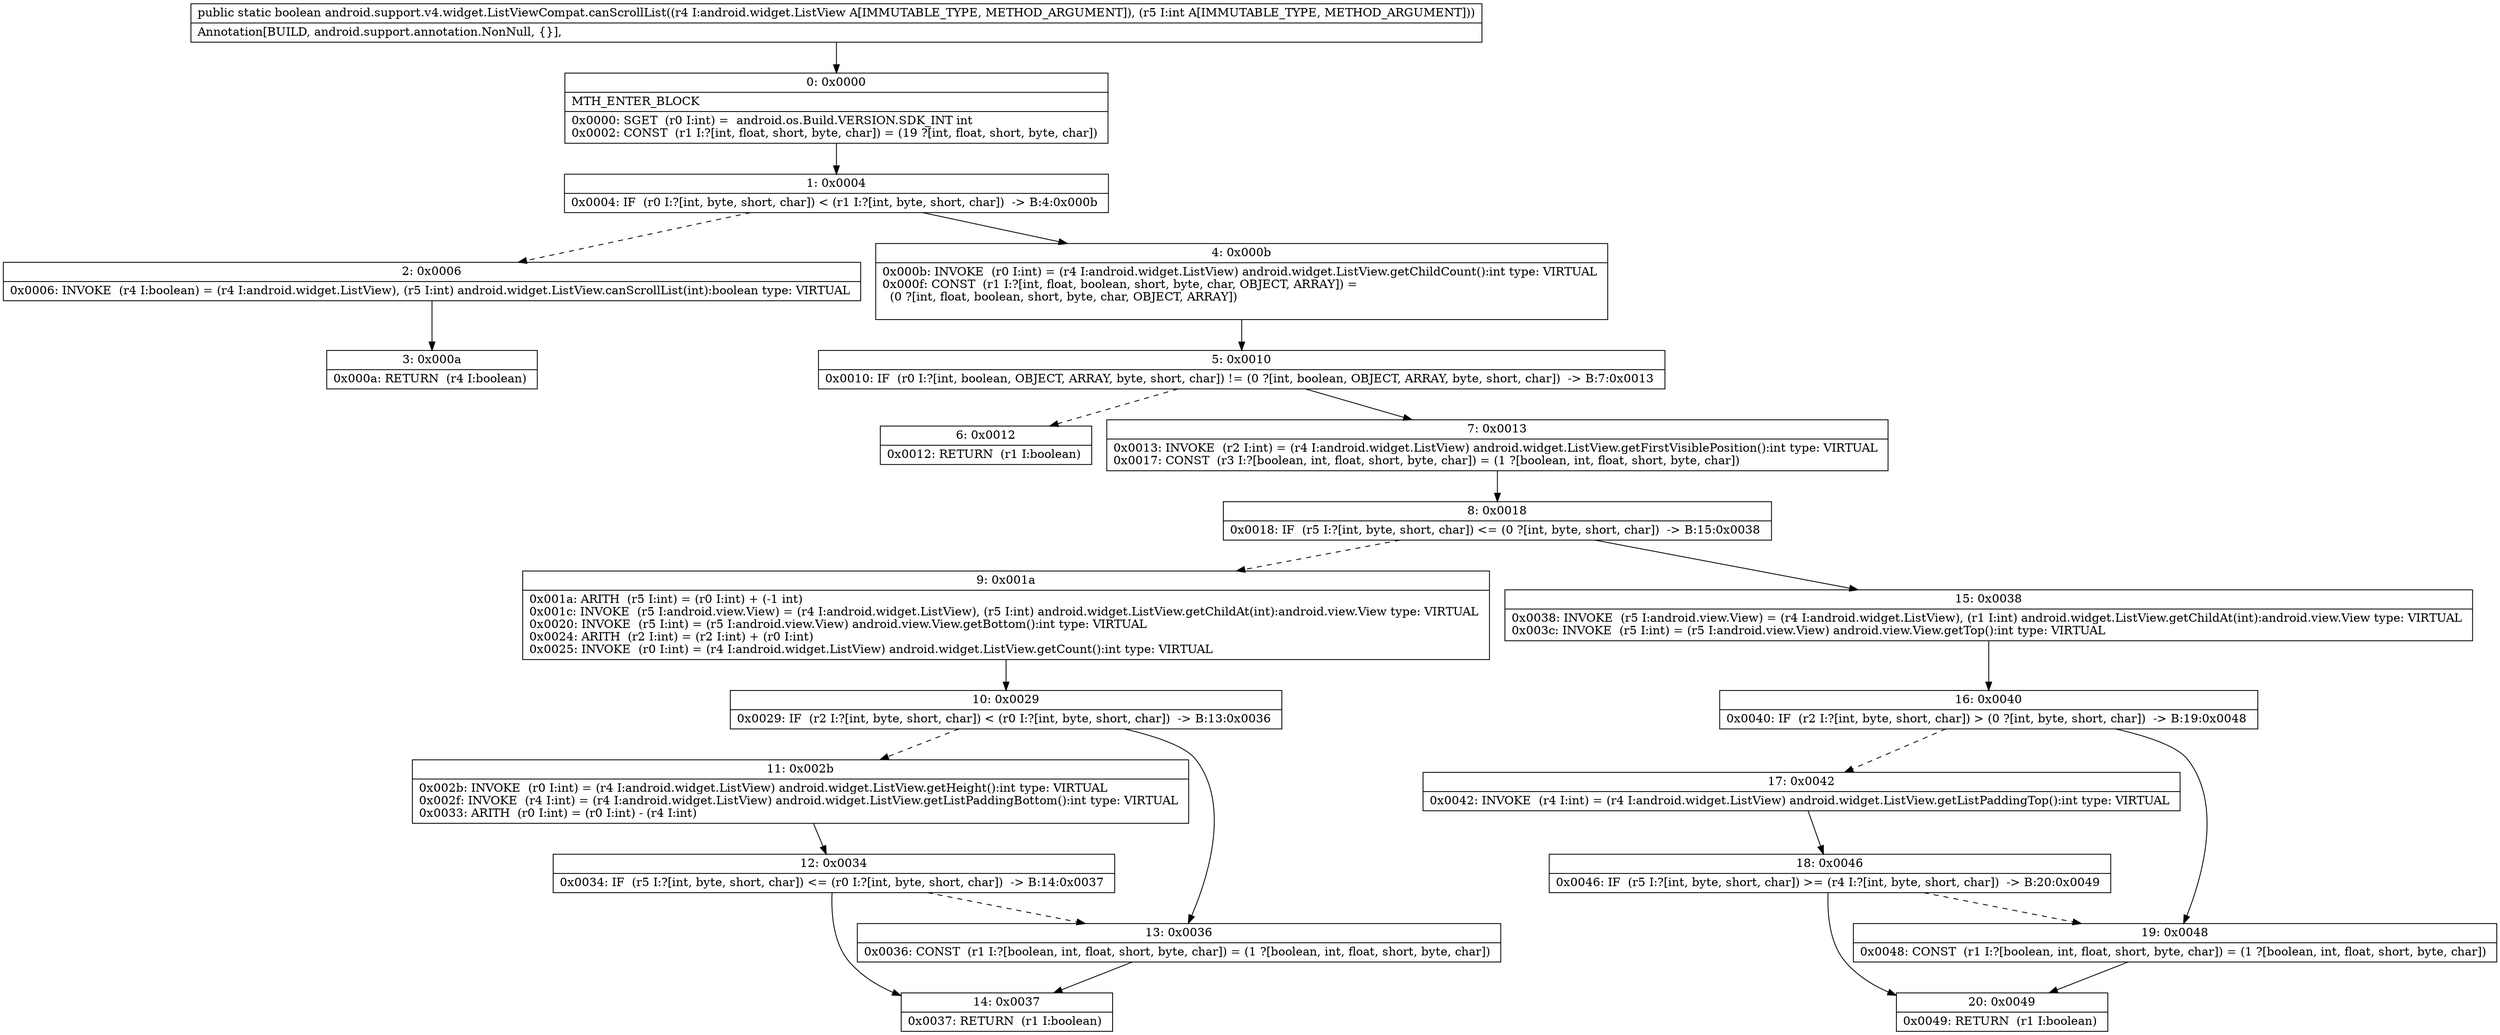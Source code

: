 digraph "CFG forandroid.support.v4.widget.ListViewCompat.canScrollList(Landroid\/widget\/ListView;I)Z" {
Node_0 [shape=record,label="{0\:\ 0x0000|MTH_ENTER_BLOCK\l|0x0000: SGET  (r0 I:int) =  android.os.Build.VERSION.SDK_INT int \l0x0002: CONST  (r1 I:?[int, float, short, byte, char]) = (19 ?[int, float, short, byte, char]) \l}"];
Node_1 [shape=record,label="{1\:\ 0x0004|0x0004: IF  (r0 I:?[int, byte, short, char]) \< (r1 I:?[int, byte, short, char])  \-\> B:4:0x000b \l}"];
Node_2 [shape=record,label="{2\:\ 0x0006|0x0006: INVOKE  (r4 I:boolean) = (r4 I:android.widget.ListView), (r5 I:int) android.widget.ListView.canScrollList(int):boolean type: VIRTUAL \l}"];
Node_3 [shape=record,label="{3\:\ 0x000a|0x000a: RETURN  (r4 I:boolean) \l}"];
Node_4 [shape=record,label="{4\:\ 0x000b|0x000b: INVOKE  (r0 I:int) = (r4 I:android.widget.ListView) android.widget.ListView.getChildCount():int type: VIRTUAL \l0x000f: CONST  (r1 I:?[int, float, boolean, short, byte, char, OBJECT, ARRAY]) = \l  (0 ?[int, float, boolean, short, byte, char, OBJECT, ARRAY])\l \l}"];
Node_5 [shape=record,label="{5\:\ 0x0010|0x0010: IF  (r0 I:?[int, boolean, OBJECT, ARRAY, byte, short, char]) != (0 ?[int, boolean, OBJECT, ARRAY, byte, short, char])  \-\> B:7:0x0013 \l}"];
Node_6 [shape=record,label="{6\:\ 0x0012|0x0012: RETURN  (r1 I:boolean) \l}"];
Node_7 [shape=record,label="{7\:\ 0x0013|0x0013: INVOKE  (r2 I:int) = (r4 I:android.widget.ListView) android.widget.ListView.getFirstVisiblePosition():int type: VIRTUAL \l0x0017: CONST  (r3 I:?[boolean, int, float, short, byte, char]) = (1 ?[boolean, int, float, short, byte, char]) \l}"];
Node_8 [shape=record,label="{8\:\ 0x0018|0x0018: IF  (r5 I:?[int, byte, short, char]) \<= (0 ?[int, byte, short, char])  \-\> B:15:0x0038 \l}"];
Node_9 [shape=record,label="{9\:\ 0x001a|0x001a: ARITH  (r5 I:int) = (r0 I:int) + (\-1 int) \l0x001c: INVOKE  (r5 I:android.view.View) = (r4 I:android.widget.ListView), (r5 I:int) android.widget.ListView.getChildAt(int):android.view.View type: VIRTUAL \l0x0020: INVOKE  (r5 I:int) = (r5 I:android.view.View) android.view.View.getBottom():int type: VIRTUAL \l0x0024: ARITH  (r2 I:int) = (r2 I:int) + (r0 I:int) \l0x0025: INVOKE  (r0 I:int) = (r4 I:android.widget.ListView) android.widget.ListView.getCount():int type: VIRTUAL \l}"];
Node_10 [shape=record,label="{10\:\ 0x0029|0x0029: IF  (r2 I:?[int, byte, short, char]) \< (r0 I:?[int, byte, short, char])  \-\> B:13:0x0036 \l}"];
Node_11 [shape=record,label="{11\:\ 0x002b|0x002b: INVOKE  (r0 I:int) = (r4 I:android.widget.ListView) android.widget.ListView.getHeight():int type: VIRTUAL \l0x002f: INVOKE  (r4 I:int) = (r4 I:android.widget.ListView) android.widget.ListView.getListPaddingBottom():int type: VIRTUAL \l0x0033: ARITH  (r0 I:int) = (r0 I:int) \- (r4 I:int) \l}"];
Node_12 [shape=record,label="{12\:\ 0x0034|0x0034: IF  (r5 I:?[int, byte, short, char]) \<= (r0 I:?[int, byte, short, char])  \-\> B:14:0x0037 \l}"];
Node_13 [shape=record,label="{13\:\ 0x0036|0x0036: CONST  (r1 I:?[boolean, int, float, short, byte, char]) = (1 ?[boolean, int, float, short, byte, char]) \l}"];
Node_14 [shape=record,label="{14\:\ 0x0037|0x0037: RETURN  (r1 I:boolean) \l}"];
Node_15 [shape=record,label="{15\:\ 0x0038|0x0038: INVOKE  (r5 I:android.view.View) = (r4 I:android.widget.ListView), (r1 I:int) android.widget.ListView.getChildAt(int):android.view.View type: VIRTUAL \l0x003c: INVOKE  (r5 I:int) = (r5 I:android.view.View) android.view.View.getTop():int type: VIRTUAL \l}"];
Node_16 [shape=record,label="{16\:\ 0x0040|0x0040: IF  (r2 I:?[int, byte, short, char]) \> (0 ?[int, byte, short, char])  \-\> B:19:0x0048 \l}"];
Node_17 [shape=record,label="{17\:\ 0x0042|0x0042: INVOKE  (r4 I:int) = (r4 I:android.widget.ListView) android.widget.ListView.getListPaddingTop():int type: VIRTUAL \l}"];
Node_18 [shape=record,label="{18\:\ 0x0046|0x0046: IF  (r5 I:?[int, byte, short, char]) \>= (r4 I:?[int, byte, short, char])  \-\> B:20:0x0049 \l}"];
Node_19 [shape=record,label="{19\:\ 0x0048|0x0048: CONST  (r1 I:?[boolean, int, float, short, byte, char]) = (1 ?[boolean, int, float, short, byte, char]) \l}"];
Node_20 [shape=record,label="{20\:\ 0x0049|0x0049: RETURN  (r1 I:boolean) \l}"];
MethodNode[shape=record,label="{public static boolean android.support.v4.widget.ListViewCompat.canScrollList((r4 I:android.widget.ListView A[IMMUTABLE_TYPE, METHOD_ARGUMENT]), (r5 I:int A[IMMUTABLE_TYPE, METHOD_ARGUMENT]))  | Annotation[BUILD, android.support.annotation.NonNull, \{\}], \l}"];
MethodNode -> Node_0;
Node_0 -> Node_1;
Node_1 -> Node_2[style=dashed];
Node_1 -> Node_4;
Node_2 -> Node_3;
Node_4 -> Node_5;
Node_5 -> Node_6[style=dashed];
Node_5 -> Node_7;
Node_7 -> Node_8;
Node_8 -> Node_9[style=dashed];
Node_8 -> Node_15;
Node_9 -> Node_10;
Node_10 -> Node_11[style=dashed];
Node_10 -> Node_13;
Node_11 -> Node_12;
Node_12 -> Node_13[style=dashed];
Node_12 -> Node_14;
Node_13 -> Node_14;
Node_15 -> Node_16;
Node_16 -> Node_17[style=dashed];
Node_16 -> Node_19;
Node_17 -> Node_18;
Node_18 -> Node_19[style=dashed];
Node_18 -> Node_20;
Node_19 -> Node_20;
}

